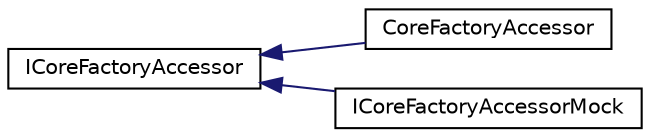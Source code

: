 digraph "Graphical Class Hierarchy"
{
 // LATEX_PDF_SIZE
  edge [fontname="Helvetica",fontsize="10",labelfontname="Helvetica",labelfontsize="10"];
  node [fontname="Helvetica",fontsize="10",shape=record];
  rankdir="LR";
  Node0 [label="ICoreFactoryAccessor",height=0.2,width=0.4,color="black", fillcolor="white", style="filled",URL="$struct_i_core_factory_accessor.html",tooltip=" "];
  Node0 -> Node1 [dir="back",color="midnightblue",fontsize="10",style="solid",fontname="Helvetica"];
  Node1 [label="CoreFactoryAccessor",height=0.2,width=0.4,color="black", fillcolor="white", style="filled",URL="$class_core_factory_accessor.html",tooltip=" "];
  Node0 -> Node2 [dir="back",color="midnightblue",fontsize="10",style="solid",fontname="Helvetica"];
  Node2 [label="ICoreFactoryAccessorMock",height=0.2,width=0.4,color="black", fillcolor="white", style="filled",URL="$class_i_core_factory_accessor_mock.html",tooltip=" "];
}
